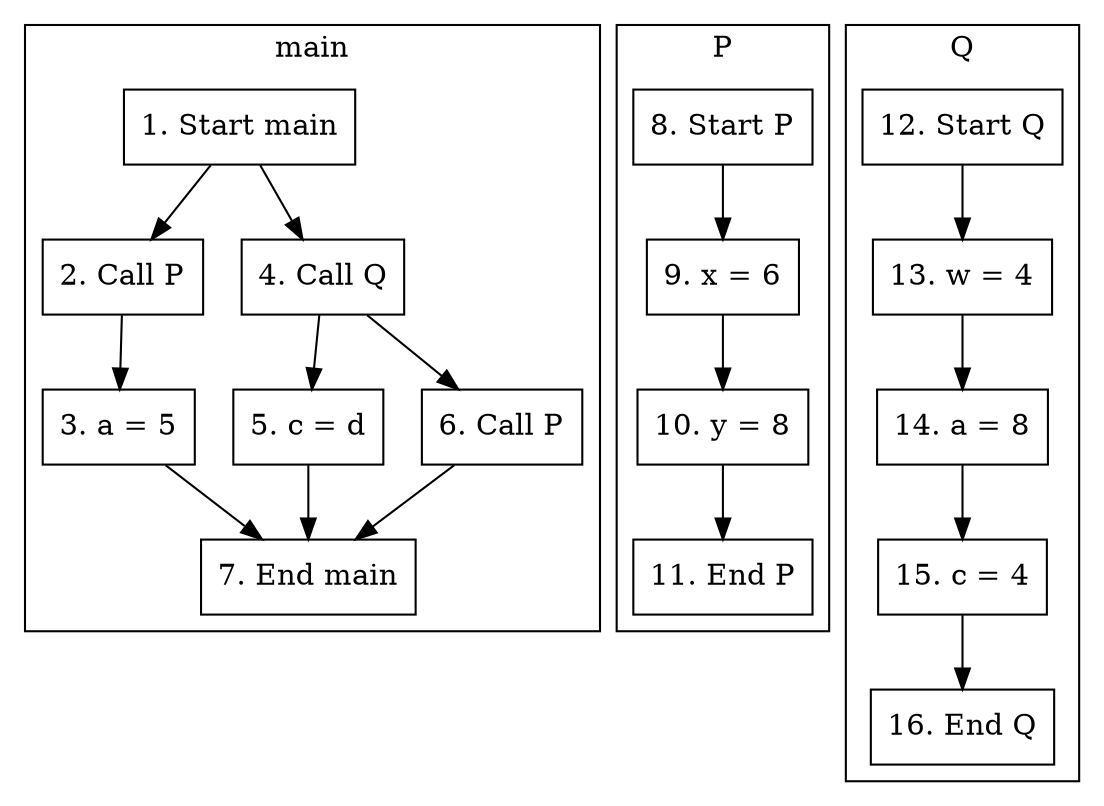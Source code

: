digraph G {
	subgraph cluster_main {
		label = "main";
		node_1 [shape=box, label="1. Start main"];
		node_2 [shape=box, label="2. Call P"];
		node_3 [shape=box, label="3. a = 5"];
		node_4 [shape=box, label="4. Call Q"];
		node_5 [shape=box, label="5. c = d"];
		node_6 [shape=box, label="6. Call P"];
		node_7 [shape=box, label="7. End main"];
		node_1 -> node_2;
		node_2 -> node_3;
		node_3 -> node_7;
		node_1 -> node_4;
		node_4 -> node_5;
		node_4 -> node_6;
		node_5 -> node_7;
		node_6 -> node_7;
	}

	subgraph cluster_P {
		label = "P";
		node_8 [shape=box, label="8. Start P"];
		node_9 [shape=box, label="9. x = 6"];
		node_10 [shape=box, label="10. y = 8"];
		node_11 [shape=box, label="11. End P"];
		node_8 -> node_9;
		node_9 -> node_10;
		node_10 -> node_11;
	}

	subgraph cluster_Q {
		label = "Q";
		node_12 [shape=box, label="12. Start Q"];
		node_13 [shape=box, label="13. w = 4"];
		node_14 [shape=box, label="14. a = 8"];
		node_15 [shape=box, label="15. c = 4"];
		node_16 [shape=box, label="16. End Q"];
		node_12 -> node_13;
		node_13 -> node_14;
		node_14 -> node_15;
		node_15 -> node_16;
	}

}
